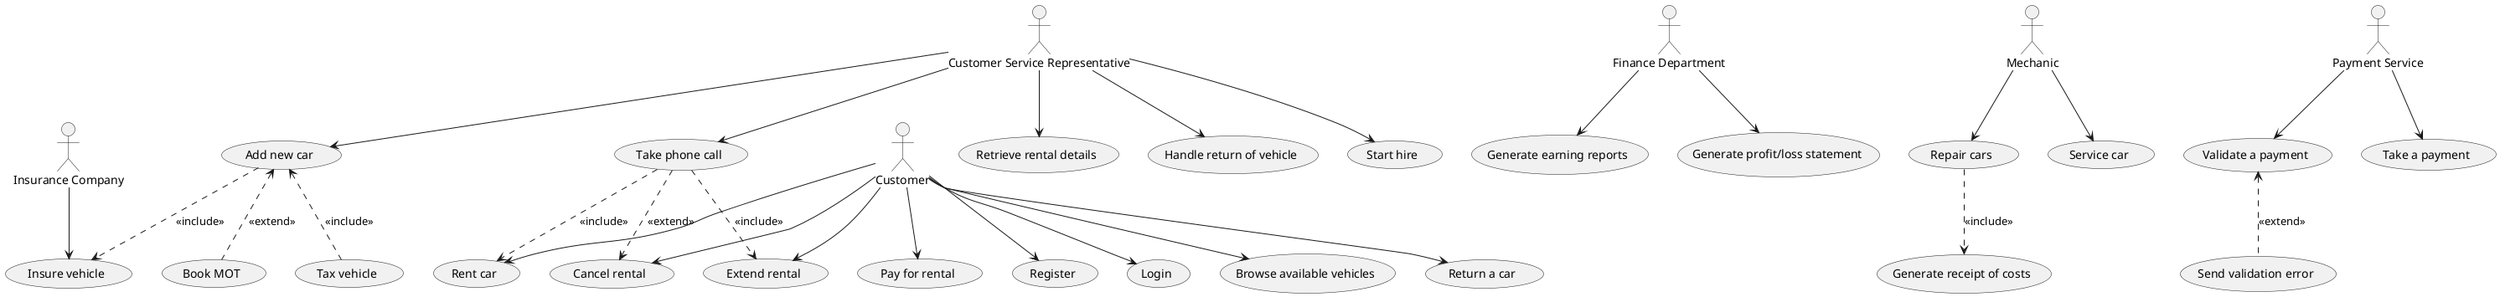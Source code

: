 @startuml
' left to right direction

actor :Customer: as customer
actor :Finance Department: as finance
actor :Customer Service Representative: as csr
actor :Mechanic: as mech
actor :Payment Service: as payment
actor :Insurance Company: as insure

(Rent car) as rentCar
(Extend rental) as rentExt
(Cancel rental) as rentCancel

customer --> (Register)
customer --> (Login)
customer --> (Browse available vehicles)
customer --> rentCar
customer --> rentExt
customer --> rentCancel
customer --> (Return a car)
customer --> (Pay for rental)

finance --> (Generate earning reports)
finance --> (Generate profit/loss statement)

(Repair cars) as repair
mech --> (Service car)
mech --> repair
repair ..> (Generate receipt of costs) : << include >>

(Add new car) as (addCar)
(Insure vehicle) as (insureVehicle)
(Take phone call) as (phoneBooking)
addCar <.. (Book MOT) : << extend >>
addCar <.. (Tax vehicle) : << include >>
addCar ..> insureVehicle : << include >>
csr --> (Retrieve rental details)
csr --> phoneBooking
phoneBooking ..> rentCar : << include >>
phoneBooking ..> rentExt : << include >>
phoneBooking ..> rentCancel : << extend >> 
csr --> addCar
csr --> (Handle return of vehicle)
csr --> (Start hire)

insure --> insureVehicle

(Validate a payment) as validatePayment
payment --> (Take a payment)
payment --> validatePayment
validatePayment <.. (Send validation error) : << extend >>
@enduml